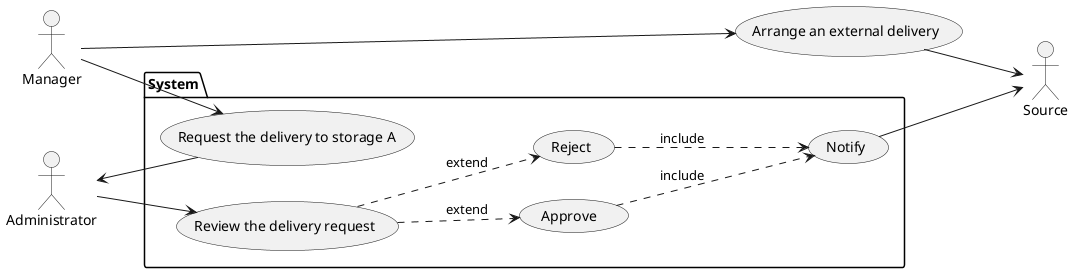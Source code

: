 @startuml Storage Net, Use Case, Delivery Arrange

left to right direction

actor "Manager" as manager
actor "Administrator" as admin
actor "Source" as source

usecase "Arrange an external delivery" as external_delivery

package System {
  usecase "Request the delivery to storage A" as request_delivery

  usecase "Review the delivery request" as review

  usecase "Approve " as approve
  usecase "Reject" as reject

  usecase "Notify" as notify
}

manager --> external_delivery
external_delivery --> source

manager --> request_delivery
request_delivery --> admin

admin --> review
review ..> approve : extend
review ..> reject : extend

approve ..> notify : include
reject ..> notify : include

notify --> source

@enduml